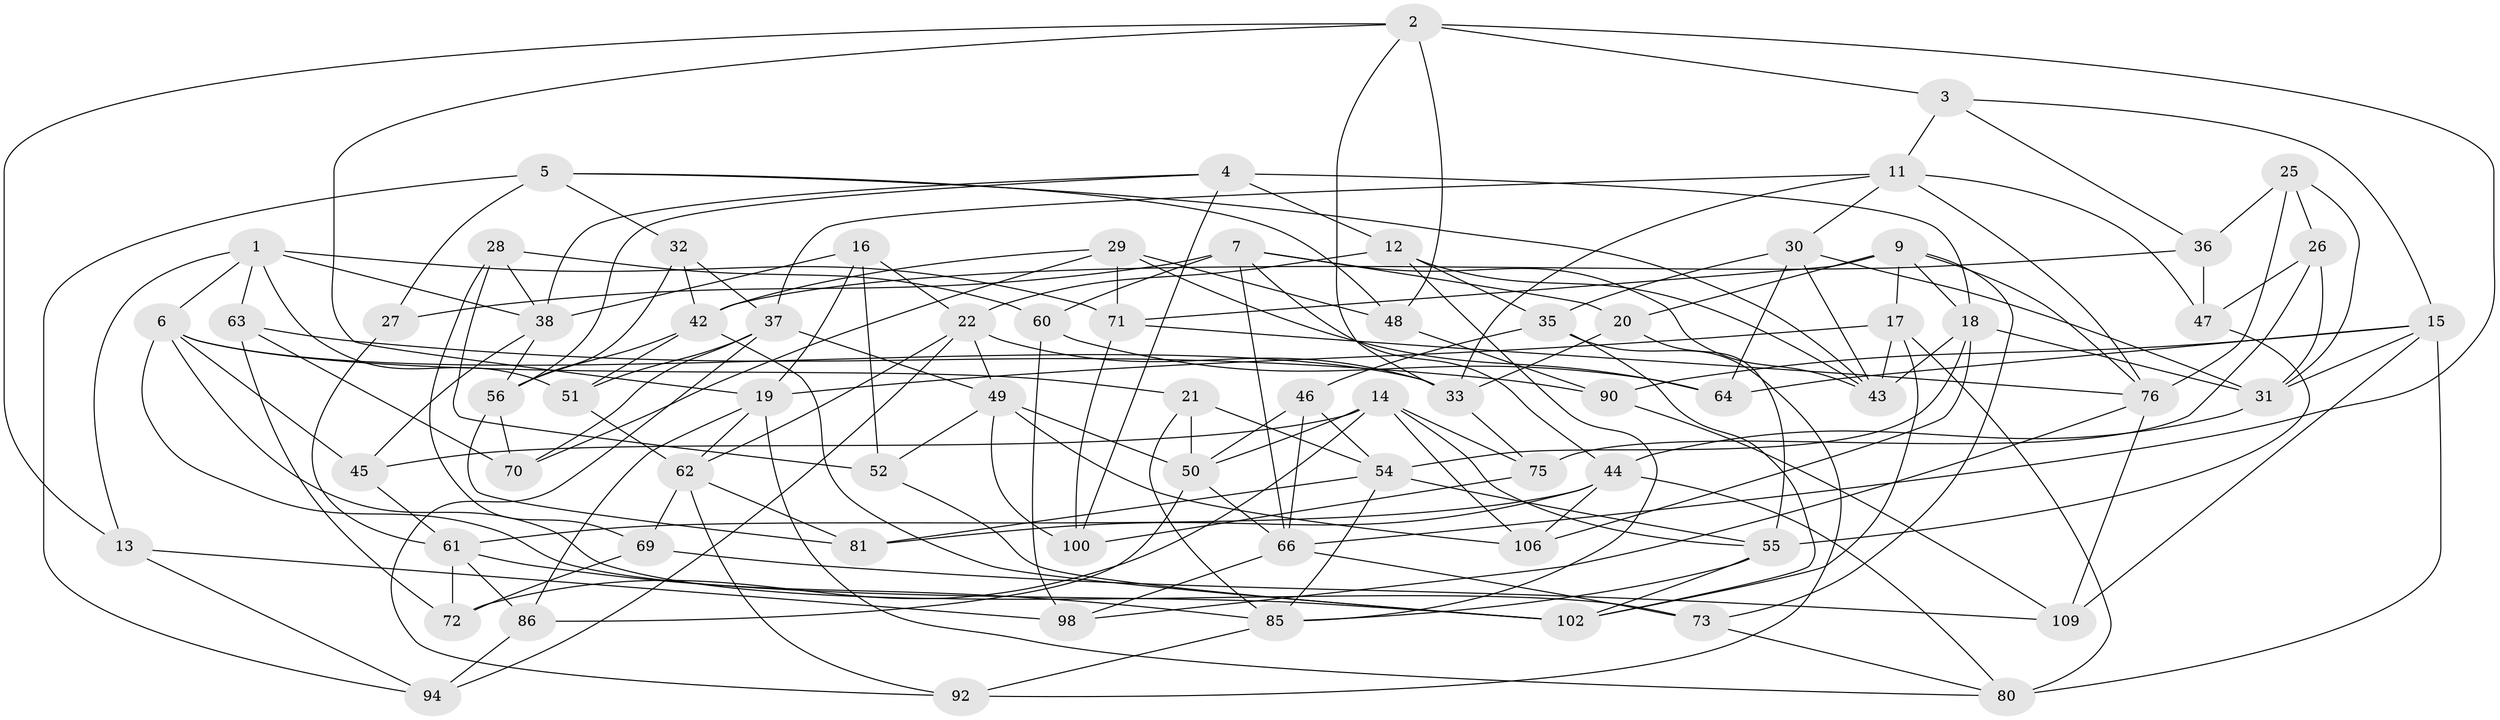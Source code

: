 // Generated by graph-tools (version 1.1) at 2025/24/03/03/25 07:24:26]
// undirected, 72 vertices, 177 edges
graph export_dot {
graph [start="1"]
  node [color=gray90,style=filled];
  1 [super="+104"];
  2 [super="+65"];
  3;
  4 [super="+99"];
  5 [super="+68"];
  6 [super="+91"];
  7 [super="+8"];
  9 [super="+10"];
  11 [super="+59"];
  12 [super="+23"];
  13;
  14 [super="+40"];
  15 [super="+34"];
  16;
  17 [super="+74"];
  18 [super="+24"];
  19 [super="+83"];
  20;
  21;
  22 [super="+57"];
  25;
  26;
  27;
  28;
  29 [super="+41"];
  30 [super="+108"];
  31 [super="+87"];
  32;
  33 [super="+53"];
  35 [super="+105"];
  36;
  37 [super="+96"];
  38 [super="+39"];
  42 [super="+93"];
  43 [super="+78"];
  44 [super="+58"];
  45;
  46;
  47;
  48;
  49 [super="+95"];
  50 [super="+88"];
  51;
  52;
  54 [super="+79"];
  55 [super="+84"];
  56 [super="+97"];
  60;
  61 [super="+89"];
  62 [super="+67"];
  63;
  64;
  66 [super="+110"];
  69;
  70;
  71 [super="+77"];
  72;
  73;
  75;
  76 [super="+82"];
  80 [super="+101"];
  81;
  85 [super="+107"];
  86;
  90;
  92;
  94;
  98;
  100;
  102 [super="+103"];
  106;
  109;
  1 -- 38;
  1 -- 71;
  1 -- 63;
  1 -- 51;
  1 -- 13;
  1 -- 6;
  2 -- 3;
  2 -- 19;
  2 -- 33;
  2 -- 48;
  2 -- 66;
  2 -- 13;
  3 -- 36;
  3 -- 15;
  3 -- 11;
  4 -- 56;
  4 -- 100;
  4 -- 12 [weight=2];
  4 -- 18;
  4 -- 38;
  5 -- 43;
  5 -- 27 [weight=2];
  5 -- 94;
  5 -- 48;
  5 -- 32;
  6 -- 102;
  6 -- 21;
  6 -- 73;
  6 -- 33;
  6 -- 45;
  7 -- 60;
  7 -- 20;
  7 -- 27;
  7 -- 66;
  7 -- 44;
  7 -- 43;
  9 -- 71;
  9 -- 18;
  9 -- 20;
  9 -- 73;
  9 -- 76;
  9 -- 17;
  11 -- 33;
  11 -- 37;
  11 -- 30;
  11 -- 47;
  11 -- 76;
  12 -- 85;
  12 -- 35;
  12 -- 22;
  12 -- 43;
  13 -- 94;
  13 -- 98;
  14 -- 72;
  14 -- 55;
  14 -- 50;
  14 -- 106;
  14 -- 75;
  14 -- 45;
  15 -- 31;
  15 -- 90;
  15 -- 80;
  15 -- 64;
  15 -- 109;
  16 -- 52;
  16 -- 19;
  16 -- 38;
  16 -- 22;
  17 -- 102;
  17 -- 43;
  17 -- 80 [weight=2];
  17 -- 19;
  18 -- 106;
  18 -- 54;
  18 -- 31;
  18 -- 43;
  19 -- 80;
  19 -- 86;
  19 -- 62;
  20 -- 33;
  20 -- 55;
  21 -- 50;
  21 -- 54;
  21 -- 85;
  22 -- 94;
  22 -- 49;
  22 -- 62;
  22 -- 33;
  25 -- 36;
  25 -- 76;
  25 -- 26;
  25 -- 31;
  26 -- 47;
  26 -- 75;
  26 -- 31;
  27 -- 61;
  28 -- 69;
  28 -- 52;
  28 -- 60;
  28 -- 38;
  29 -- 48;
  29 -- 71 [weight=2];
  29 -- 64;
  29 -- 70;
  29 -- 42;
  30 -- 35 [weight=2];
  30 -- 31;
  30 -- 64;
  30 -- 43;
  31 -- 44;
  32 -- 56;
  32 -- 37;
  32 -- 42;
  33 -- 75;
  35 -- 92;
  35 -- 102;
  35 -- 46;
  36 -- 42;
  36 -- 47;
  37 -- 51;
  37 -- 70;
  37 -- 49;
  37 -- 92;
  38 -- 56;
  38 -- 45;
  42 -- 102;
  42 -- 51;
  42 -- 56;
  44 -- 61;
  44 -- 81;
  44 -- 106;
  44 -- 80;
  45 -- 61;
  46 -- 66;
  46 -- 54;
  46 -- 50;
  47 -- 55;
  48 -- 90;
  49 -- 52;
  49 -- 106;
  49 -- 100;
  49 -- 50;
  50 -- 86;
  50 -- 66;
  51 -- 62;
  52 -- 102;
  54 -- 55;
  54 -- 81;
  54 -- 85;
  55 -- 102;
  55 -- 85;
  56 -- 81;
  56 -- 70;
  60 -- 98;
  60 -- 64;
  61 -- 85;
  61 -- 72;
  61 -- 86;
  62 -- 81;
  62 -- 92;
  62 -- 69;
  63 -- 90;
  63 -- 72;
  63 -- 70;
  66 -- 73;
  66 -- 98;
  69 -- 72;
  69 -- 109;
  71 -- 100;
  71 -- 76;
  73 -- 80;
  75 -- 100;
  76 -- 109;
  76 -- 98;
  85 -- 92;
  86 -- 94;
  90 -- 109;
}
